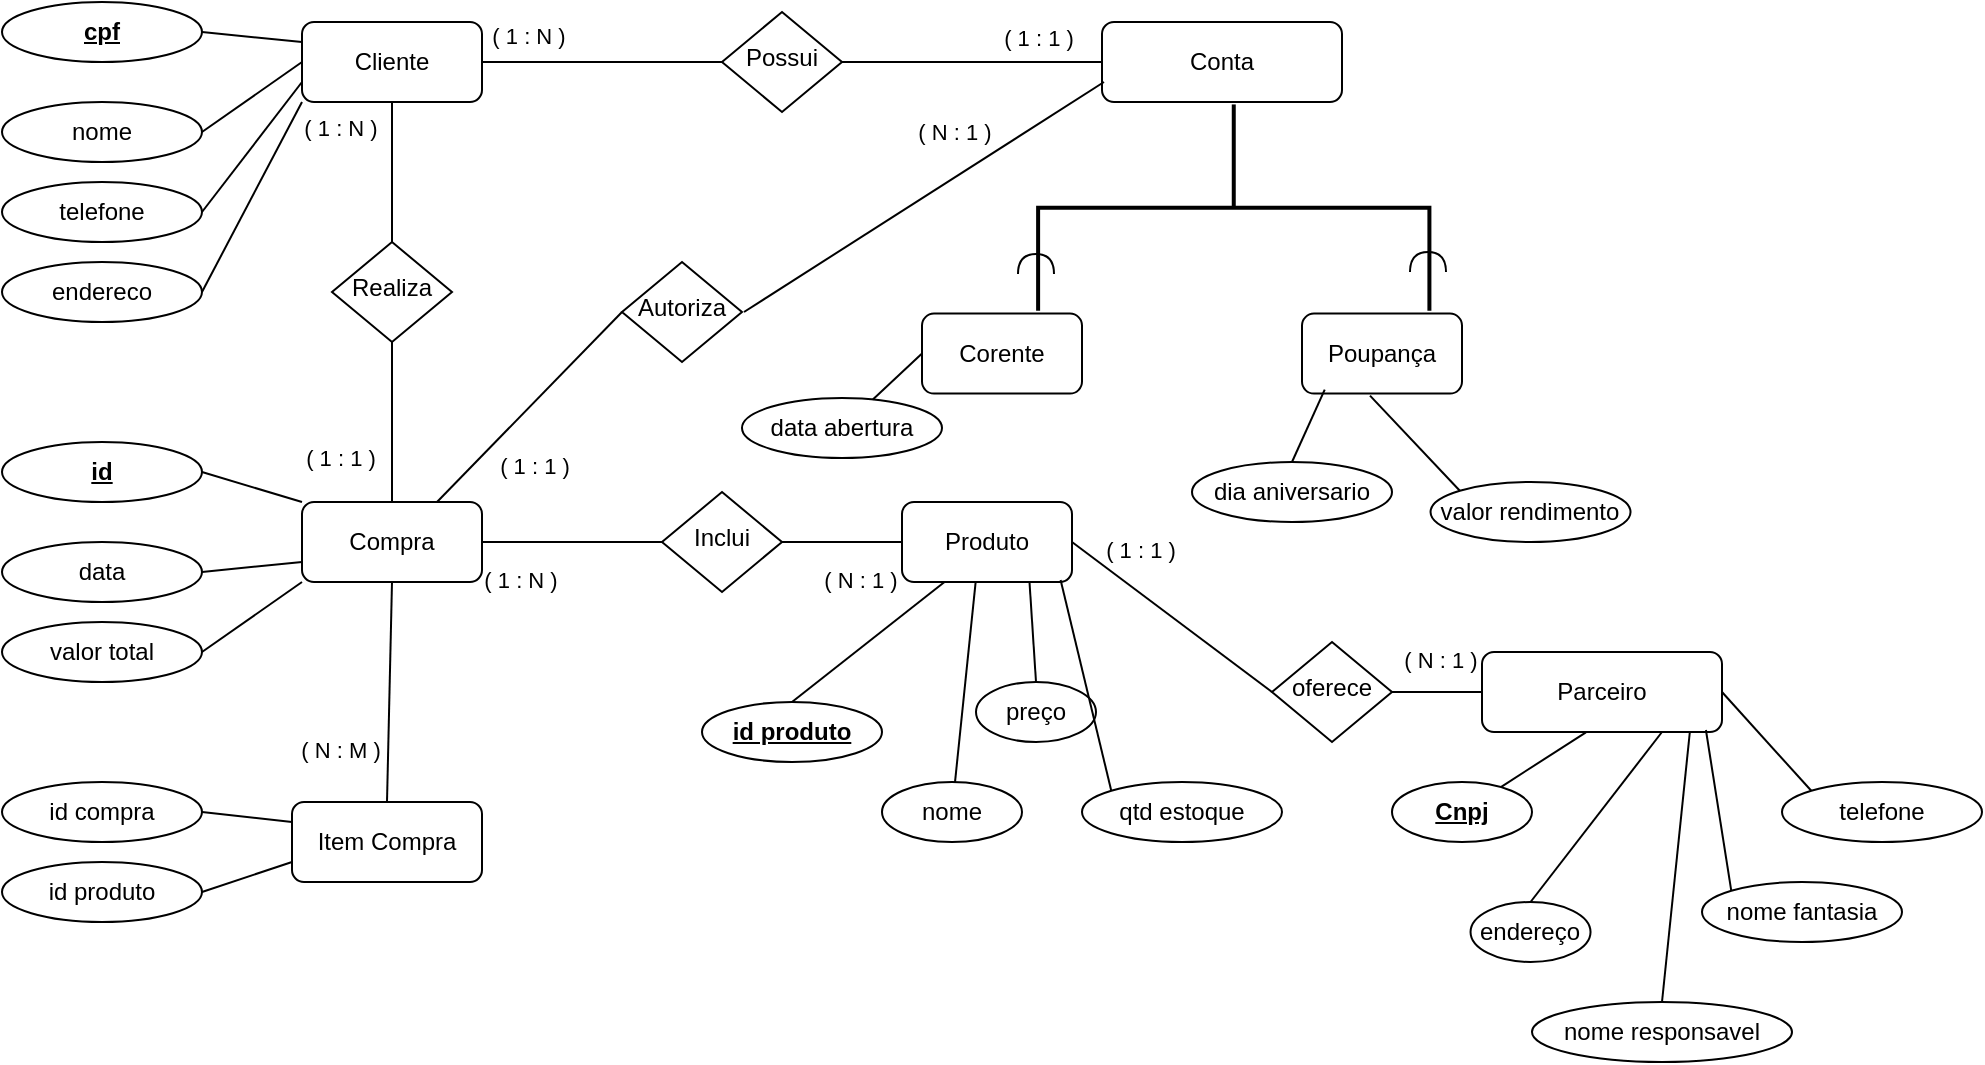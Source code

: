 <mxfile version="26.0.16">
  <diagram id="C5RBs43oDa-KdzZeNtuy" name="Page-1">
    <mxGraphModel dx="1318" dy="700" grid="1" gridSize="10" guides="1" tooltips="1" connect="1" arrows="1" fold="1" page="1" pageScale="1" pageWidth="827" pageHeight="1169" math="0" shadow="0">
      <root>
        <mxCell id="WIyWlLk6GJQsqaUBKTNV-0" />
        <mxCell id="WIyWlLk6GJQsqaUBKTNV-1" parent="WIyWlLk6GJQsqaUBKTNV-0" />
        <mxCell id="WIyWlLk6GJQsqaUBKTNV-3" value="Cliente" style="rounded=1;whiteSpace=wrap;html=1;fontSize=12;glass=0;strokeWidth=1;shadow=0;" parent="WIyWlLk6GJQsqaUBKTNV-1" vertex="1">
          <mxGeometry x="160" y="30" width="90" height="40" as="geometry" />
        </mxCell>
        <mxCell id="WIyWlLk6GJQsqaUBKTNV-6" value="Realiza" style="rhombus;whiteSpace=wrap;html=1;shadow=0;fontFamily=Helvetica;fontSize=12;align=center;strokeWidth=1;spacing=6;spacingTop=-4;" parent="WIyWlLk6GJQsqaUBKTNV-1" vertex="1">
          <mxGeometry x="175" y="140" width="60" height="50" as="geometry" />
        </mxCell>
        <mxCell id="WIyWlLk6GJQsqaUBKTNV-7" value="Conta" style="rounded=1;whiteSpace=wrap;html=1;fontSize=12;glass=0;strokeWidth=1;shadow=0;" parent="WIyWlLk6GJQsqaUBKTNV-1" vertex="1">
          <mxGeometry x="560" y="30" width="120" height="40" as="geometry" />
        </mxCell>
        <mxCell id="WIyWlLk6GJQsqaUBKTNV-11" value="Compra" style="rounded=1;whiteSpace=wrap;html=1;fontSize=12;glass=0;strokeWidth=1;shadow=0;" parent="WIyWlLk6GJQsqaUBKTNV-1" vertex="1">
          <mxGeometry x="160" y="270" width="90" height="40" as="geometry" />
        </mxCell>
        <mxCell id="1apUicz2O2C1YQh9-yx--0" value="" style="endArrow=none;html=1;rounded=0;entryX=0.5;entryY=1;entryDx=0;entryDy=0;exitX=0.5;exitY=0;exitDx=0;exitDy=0;" edge="1" parent="WIyWlLk6GJQsqaUBKTNV-1" source="WIyWlLk6GJQsqaUBKTNV-6" target="WIyWlLk6GJQsqaUBKTNV-3">
          <mxGeometry width="50" height="50" relative="1" as="geometry">
            <mxPoint x="220" y="170" as="sourcePoint" />
            <mxPoint x="270" y="120" as="targetPoint" />
          </mxGeometry>
        </mxCell>
        <mxCell id="1apUicz2O2C1YQh9-yx--2" value="&lt;u&gt;&lt;b&gt;cpf&lt;/b&gt;&lt;/u&gt;" style="ellipse;whiteSpace=wrap;html=1;" vertex="1" parent="WIyWlLk6GJQsqaUBKTNV-1">
          <mxGeometry x="10" y="20" width="100" height="30" as="geometry" />
        </mxCell>
        <mxCell id="1apUicz2O2C1YQh9-yx--3" value="nome" style="ellipse;whiteSpace=wrap;html=1;" vertex="1" parent="WIyWlLk6GJQsqaUBKTNV-1">
          <mxGeometry x="10" y="70" width="100" height="30" as="geometry" />
        </mxCell>
        <mxCell id="1apUicz2O2C1YQh9-yx--4" value="telefone" style="ellipse;whiteSpace=wrap;html=1;" vertex="1" parent="WIyWlLk6GJQsqaUBKTNV-1">
          <mxGeometry x="10" y="110" width="100" height="30" as="geometry" />
        </mxCell>
        <mxCell id="1apUicz2O2C1YQh9-yx--5" value="endereco" style="ellipse;whiteSpace=wrap;html=1;" vertex="1" parent="WIyWlLk6GJQsqaUBKTNV-1">
          <mxGeometry x="10" y="150" width="100" height="30" as="geometry" />
        </mxCell>
        <mxCell id="1apUicz2O2C1YQh9-yx--6" value="" style="endArrow=none;html=1;rounded=0;exitX=0;exitY=0.25;exitDx=0;exitDy=0;entryX=1;entryY=0.5;entryDx=0;entryDy=0;" edge="1" parent="WIyWlLk6GJQsqaUBKTNV-1" source="WIyWlLk6GJQsqaUBKTNV-3" target="1apUicz2O2C1YQh9-yx--2">
          <mxGeometry width="50" height="50" relative="1" as="geometry">
            <mxPoint x="200" y="70" as="sourcePoint" />
            <mxPoint x="90" y="25" as="targetPoint" />
          </mxGeometry>
        </mxCell>
        <mxCell id="1apUicz2O2C1YQh9-yx--7" value="" style="endArrow=none;html=1;rounded=0;exitX=1;exitY=0.5;exitDx=0;exitDy=0;entryX=0;entryY=0.5;entryDx=0;entryDy=0;" edge="1" parent="WIyWlLk6GJQsqaUBKTNV-1" source="1apUicz2O2C1YQh9-yx--3" target="WIyWlLk6GJQsqaUBKTNV-3">
          <mxGeometry width="50" height="50" relative="1" as="geometry">
            <mxPoint x="390" y="70" as="sourcePoint" />
            <mxPoint x="150" y="140" as="targetPoint" />
          </mxGeometry>
        </mxCell>
        <mxCell id="1apUicz2O2C1YQh9-yx--8" value="" style="endArrow=none;html=1;rounded=0;exitX=1;exitY=0.5;exitDx=0;exitDy=0;entryX=0;entryY=0.75;entryDx=0;entryDy=0;" edge="1" parent="WIyWlLk6GJQsqaUBKTNV-1" source="1apUicz2O2C1YQh9-yx--4" target="WIyWlLk6GJQsqaUBKTNV-3">
          <mxGeometry width="50" height="50" relative="1" as="geometry">
            <mxPoint x="390" y="70" as="sourcePoint" />
            <mxPoint x="170" y="100" as="targetPoint" />
          </mxGeometry>
        </mxCell>
        <mxCell id="1apUicz2O2C1YQh9-yx--10" value="" style="endArrow=none;html=1;rounded=0;entryX=0;entryY=1;entryDx=0;entryDy=0;exitX=1;exitY=0.5;exitDx=0;exitDy=0;" edge="1" parent="WIyWlLk6GJQsqaUBKTNV-1" source="1apUicz2O2C1YQh9-yx--5" target="WIyWlLk6GJQsqaUBKTNV-3">
          <mxGeometry width="50" height="50" relative="1" as="geometry">
            <mxPoint x="100" y="170" as="sourcePoint" />
            <mxPoint x="150" y="120" as="targetPoint" />
          </mxGeometry>
        </mxCell>
        <mxCell id="1apUicz2O2C1YQh9-yx--14" value="" style="endArrow=none;html=1;rounded=0;entryX=0.5;entryY=1;entryDx=0;entryDy=0;exitX=0.5;exitY=0;exitDx=0;exitDy=0;" edge="1" parent="WIyWlLk6GJQsqaUBKTNV-1" source="WIyWlLk6GJQsqaUBKTNV-11" target="WIyWlLk6GJQsqaUBKTNV-6">
          <mxGeometry width="50" height="50" relative="1" as="geometry">
            <mxPoint x="220" y="280" as="sourcePoint" />
            <mxPoint x="245" y="230" as="targetPoint" />
          </mxGeometry>
        </mxCell>
        <mxCell id="1apUicz2O2C1YQh9-yx--16" value="" style="endArrow=none;html=1;rounded=0;entryX=0.5;entryY=1;entryDx=0;entryDy=0;exitX=0.5;exitY=0;exitDx=0;exitDy=0;" edge="1" parent="WIyWlLk6GJQsqaUBKTNV-1" source="1apUicz2O2C1YQh9-yx--15" target="WIyWlLk6GJQsqaUBKTNV-11">
          <mxGeometry width="50" height="50" relative="1" as="geometry">
            <mxPoint x="219.91" y="464.2" as="sourcePoint" />
            <mxPoint x="219.41" y="374.2" as="targetPoint" />
          </mxGeometry>
        </mxCell>
        <mxCell id="1apUicz2O2C1YQh9-yx--17" value="&lt;u&gt;&lt;b&gt;id&lt;/b&gt;&lt;/u&gt;" style="ellipse;whiteSpace=wrap;html=1;" vertex="1" parent="WIyWlLk6GJQsqaUBKTNV-1">
          <mxGeometry x="10" y="240" width="100" height="30" as="geometry" />
        </mxCell>
        <mxCell id="1apUicz2O2C1YQh9-yx--18" value="data" style="ellipse;whiteSpace=wrap;html=1;" vertex="1" parent="WIyWlLk6GJQsqaUBKTNV-1">
          <mxGeometry x="10" y="290" width="100" height="30" as="geometry" />
        </mxCell>
        <mxCell id="1apUicz2O2C1YQh9-yx--19" value="valor total" style="ellipse;whiteSpace=wrap;html=1;" vertex="1" parent="WIyWlLk6GJQsqaUBKTNV-1">
          <mxGeometry x="10" y="330" width="100" height="30" as="geometry" />
        </mxCell>
        <mxCell id="1apUicz2O2C1YQh9-yx--20" value="" style="endArrow=none;html=1;rounded=0;entryX=0;entryY=1;entryDx=0;entryDy=0;exitX=1;exitY=0.5;exitDx=0;exitDy=0;" edge="1" parent="WIyWlLk6GJQsqaUBKTNV-1" source="1apUicz2O2C1YQh9-yx--19" target="WIyWlLk6GJQsqaUBKTNV-11">
          <mxGeometry width="50" height="50" relative="1" as="geometry">
            <mxPoint x="110" y="400" as="sourcePoint" />
            <mxPoint x="160" y="350" as="targetPoint" />
          </mxGeometry>
        </mxCell>
        <mxCell id="1apUicz2O2C1YQh9-yx--24" value="" style="endArrow=none;html=1;rounded=0;exitX=1;exitY=0.5;exitDx=0;exitDy=0;entryX=0;entryY=0.75;entryDx=0;entryDy=0;" edge="1" parent="WIyWlLk6GJQsqaUBKTNV-1" source="1apUicz2O2C1YQh9-yx--18" target="WIyWlLk6GJQsqaUBKTNV-11">
          <mxGeometry width="50" height="50" relative="1" as="geometry">
            <mxPoint x="120" y="300" as="sourcePoint" />
            <mxPoint x="170" y="250" as="targetPoint" />
          </mxGeometry>
        </mxCell>
        <mxCell id="1apUicz2O2C1YQh9-yx--25" value="" style="endArrow=none;html=1;rounded=0;entryX=0;entryY=0;entryDx=0;entryDy=0;exitX=1;exitY=0.5;exitDx=0;exitDy=0;" edge="1" parent="WIyWlLk6GJQsqaUBKTNV-1" source="1apUicz2O2C1YQh9-yx--17" target="WIyWlLk6GJQsqaUBKTNV-11">
          <mxGeometry width="50" height="50" relative="1" as="geometry">
            <mxPoint x="110" y="260" as="sourcePoint" />
            <mxPoint x="160" y="210" as="targetPoint" />
          </mxGeometry>
        </mxCell>
        <mxCell id="1apUicz2O2C1YQh9-yx--26" value="id compra" style="ellipse;whiteSpace=wrap;html=1;" vertex="1" parent="WIyWlLk6GJQsqaUBKTNV-1">
          <mxGeometry x="10" y="410" width="100" height="30" as="geometry" />
        </mxCell>
        <mxCell id="1apUicz2O2C1YQh9-yx--27" value="id produto" style="ellipse;whiteSpace=wrap;html=1;" vertex="1" parent="WIyWlLk6GJQsqaUBKTNV-1">
          <mxGeometry x="10" y="450" width="100" height="30" as="geometry" />
        </mxCell>
        <mxCell id="1apUicz2O2C1YQh9-yx--28" value="" style="endArrow=none;html=1;rounded=0;entryX=0;entryY=0.75;entryDx=0;entryDy=0;exitX=1;exitY=0.5;exitDx=0;exitDy=0;" edge="1" parent="WIyWlLk6GJQsqaUBKTNV-1" source="1apUicz2O2C1YQh9-yx--27" target="1apUicz2O2C1YQh9-yx--15">
          <mxGeometry width="50" height="50" relative="1" as="geometry">
            <mxPoint x="110" y="520" as="sourcePoint" />
            <mxPoint x="160" y="450" as="targetPoint" />
          </mxGeometry>
        </mxCell>
        <mxCell id="1apUicz2O2C1YQh9-yx--29" value="" style="endArrow=none;html=1;rounded=0;exitX=1;exitY=0.5;exitDx=0;exitDy=0;entryX=0;entryY=0.25;entryDx=0;entryDy=0;" edge="1" parent="WIyWlLk6GJQsqaUBKTNV-1" source="1apUicz2O2C1YQh9-yx--26" target="1apUicz2O2C1YQh9-yx--15">
          <mxGeometry width="50" height="50" relative="1" as="geometry">
            <mxPoint x="120" y="420" as="sourcePoint" />
            <mxPoint x="160" y="440" as="targetPoint" />
          </mxGeometry>
        </mxCell>
        <mxCell id="1apUicz2O2C1YQh9-yx--30" value="Possui" style="rhombus;whiteSpace=wrap;html=1;shadow=0;fontFamily=Helvetica;fontSize=12;align=center;strokeWidth=1;spacing=6;spacingTop=-4;" vertex="1" parent="WIyWlLk6GJQsqaUBKTNV-1">
          <mxGeometry x="370" y="25" width="60" height="50" as="geometry" />
        </mxCell>
        <mxCell id="1apUicz2O2C1YQh9-yx--31" value="" style="endArrow=none;html=1;rounded=0;entryX=1;entryY=0.5;entryDx=0;entryDy=0;exitX=0;exitY=0.5;exitDx=0;exitDy=0;" edge="1" parent="WIyWlLk6GJQsqaUBKTNV-1" source="1apUicz2O2C1YQh9-yx--30" target="WIyWlLk6GJQsqaUBKTNV-3">
          <mxGeometry width="50" height="50" relative="1" as="geometry">
            <mxPoint x="410" y="60" as="sourcePoint" />
            <mxPoint x="300" y="100" as="targetPoint" />
          </mxGeometry>
        </mxCell>
        <mxCell id="1apUicz2O2C1YQh9-yx--32" value="" style="endArrow=none;html=1;rounded=0;exitX=0;exitY=0.5;exitDx=0;exitDy=0;" edge="1" parent="WIyWlLk6GJQsqaUBKTNV-1" target="1apUicz2O2C1YQh9-yx--30" source="WIyWlLk6GJQsqaUBKTNV-7">
          <mxGeometry width="50" height="50" relative="1" as="geometry">
            <mxPoint x="410" y="180" as="sourcePoint" />
            <mxPoint x="435" y="120" as="targetPoint" />
          </mxGeometry>
        </mxCell>
        <mxCell id="1apUicz2O2C1YQh9-yx--34" value="Corente" style="rounded=1;whiteSpace=wrap;html=1;fontSize=12;glass=0;strokeWidth=1;shadow=0;" vertex="1" parent="WIyWlLk6GJQsqaUBKTNV-1">
          <mxGeometry x="470" y="175.8" width="80" height="40" as="geometry" />
        </mxCell>
        <mxCell id="1apUicz2O2C1YQh9-yx--37" value="data abertura" style="ellipse;whiteSpace=wrap;html=1;" vertex="1" parent="WIyWlLk6GJQsqaUBKTNV-1">
          <mxGeometry x="380" y="218" width="100" height="30" as="geometry" />
        </mxCell>
        <mxCell id="1apUicz2O2C1YQh9-yx--41" value="Poupança" style="rounded=1;whiteSpace=wrap;html=1;fontSize=12;glass=0;strokeWidth=1;shadow=0;" vertex="1" parent="WIyWlLk6GJQsqaUBKTNV-1">
          <mxGeometry x="660" y="175.8" width="80" height="40" as="geometry" />
        </mxCell>
        <mxCell id="1apUicz2O2C1YQh9-yx--42" value="valor rendimento" style="ellipse;whiteSpace=wrap;html=1;" vertex="1" parent="WIyWlLk6GJQsqaUBKTNV-1">
          <mxGeometry x="724.27" y="260" width="100" height="30" as="geometry" />
        </mxCell>
        <mxCell id="1apUicz2O2C1YQh9-yx--43" value="dia aniversario" style="ellipse;whiteSpace=wrap;html=1;" vertex="1" parent="WIyWlLk6GJQsqaUBKTNV-1">
          <mxGeometry x="605" y="250" width="100" height="30" as="geometry" />
        </mxCell>
        <mxCell id="1apUicz2O2C1YQh9-yx--44" value="" style="endArrow=none;html=1;rounded=0;entryX=0.142;entryY=0.95;entryDx=0;entryDy=0;exitX=0.5;exitY=0;exitDx=0;exitDy=0;entryPerimeter=0;" edge="1" parent="WIyWlLk6GJQsqaUBKTNV-1" source="1apUicz2O2C1YQh9-yx--43" target="1apUicz2O2C1YQh9-yx--41">
          <mxGeometry width="50" height="50" relative="1" as="geometry">
            <mxPoint x="707" y="375.8" as="sourcePoint" />
            <mxPoint x="757" y="325.8" as="targetPoint" />
          </mxGeometry>
        </mxCell>
        <mxCell id="1apUicz2O2C1YQh9-yx--45" value="" style="endArrow=none;html=1;rounded=0;exitX=0;exitY=0;exitDx=0;exitDy=0;entryX=0.425;entryY=1.025;entryDx=0;entryDy=0;entryPerimeter=0;" edge="1" parent="WIyWlLk6GJQsqaUBKTNV-1" source="1apUicz2O2C1YQh9-yx--42" target="1apUicz2O2C1YQh9-yx--41">
          <mxGeometry width="50" height="50" relative="1" as="geometry">
            <mxPoint x="717" y="275.8" as="sourcePoint" />
            <mxPoint x="767" y="225.8" as="targetPoint" />
            <Array as="points" />
          </mxGeometry>
        </mxCell>
        <mxCell id="1apUicz2O2C1YQh9-yx--47" value="" style="endArrow=none;html=1;rounded=0;entryX=0;entryY=0.5;entryDx=0;entryDy=0;" edge="1" parent="WIyWlLk6GJQsqaUBKTNV-1" source="1apUicz2O2C1YQh9-yx--37" target="1apUicz2O2C1YQh9-yx--34">
          <mxGeometry width="50" height="50" relative="1" as="geometry">
            <mxPoint x="370" y="205.8" as="sourcePoint" />
            <mxPoint x="420" y="155.8" as="targetPoint" />
          </mxGeometry>
        </mxCell>
        <mxCell id="1apUicz2O2C1YQh9-yx--48" value="" style="strokeWidth=2;html=1;shape=mxgraph.flowchart.annotation_2;align=left;labelPosition=right;pointerEvents=1;rotation=90;" vertex="1" parent="WIyWlLk6GJQsqaUBKTNV-1">
          <mxGeometry x="574.27" y="25" width="103.22" height="195.65" as="geometry" />
        </mxCell>
        <mxCell id="1apUicz2O2C1YQh9-yx--56" value="Produto" style="rounded=1;whiteSpace=wrap;html=1;fontSize=12;glass=0;strokeWidth=1;shadow=0;" vertex="1" parent="WIyWlLk6GJQsqaUBKTNV-1">
          <mxGeometry x="460" y="270" width="85" height="40" as="geometry" />
        </mxCell>
        <mxCell id="1apUicz2O2C1YQh9-yx--58" value="&lt;b&gt;&lt;u&gt;id produto&lt;/u&gt;&lt;/b&gt;" style="ellipse;whiteSpace=wrap;html=1;" vertex="1" parent="WIyWlLk6GJQsqaUBKTNV-1">
          <mxGeometry x="360" y="370" width="90" height="30" as="geometry" />
        </mxCell>
        <mxCell id="1apUicz2O2C1YQh9-yx--59" value="nome" style="ellipse;whiteSpace=wrap;html=1;" vertex="1" parent="WIyWlLk6GJQsqaUBKTNV-1">
          <mxGeometry x="450" y="410" width="70" height="30" as="geometry" />
        </mxCell>
        <mxCell id="1apUicz2O2C1YQh9-yx--65" value="" style="endArrow=none;html=1;rounded=0;entryX=1;entryY=0.5;entryDx=0;entryDy=0;exitX=0;exitY=0.5;exitDx=0;exitDy=0;" edge="1" parent="WIyWlLk6GJQsqaUBKTNV-1" source="1apUicz2O2C1YQh9-yx--76" target="WIyWlLk6GJQsqaUBKTNV-11">
          <mxGeometry width="50" height="50" relative="1" as="geometry">
            <mxPoint x="325" y="364.2" as="sourcePoint" />
            <mxPoint x="325" y="384.2" as="targetPoint" />
          </mxGeometry>
        </mxCell>
        <mxCell id="1apUicz2O2C1YQh9-yx--66" value="preço" style="ellipse;whiteSpace=wrap;html=1;" vertex="1" parent="WIyWlLk6GJQsqaUBKTNV-1">
          <mxGeometry x="497" y="360.0" width="60" height="30" as="geometry" />
        </mxCell>
        <mxCell id="1apUicz2O2C1YQh9-yx--67" value="qtd estoque" style="ellipse;whiteSpace=wrap;html=1;" vertex="1" parent="WIyWlLk6GJQsqaUBKTNV-1">
          <mxGeometry x="550" y="410" width="100" height="30" as="geometry" />
        </mxCell>
        <mxCell id="1apUicz2O2C1YQh9-yx--69" value="" style="endArrow=none;html=1;rounded=0;entryX=0.25;entryY=1;entryDx=0;entryDy=0;exitX=0.5;exitY=0;exitDx=0;exitDy=0;" edge="1" parent="WIyWlLk6GJQsqaUBKTNV-1" source="1apUicz2O2C1YQh9-yx--58" target="1apUicz2O2C1YQh9-yx--56">
          <mxGeometry width="50" height="50" relative="1" as="geometry">
            <mxPoint x="395" y="454.2" as="sourcePoint" />
            <mxPoint x="345" y="444.2" as="targetPoint" />
          </mxGeometry>
        </mxCell>
        <mxCell id="1apUicz2O2C1YQh9-yx--70" value="" style="endArrow=none;html=1;rounded=0;exitX=0.433;exitY=1.004;exitDx=0;exitDy=0;exitPerimeter=0;" edge="1" parent="WIyWlLk6GJQsqaUBKTNV-1" source="1apUicz2O2C1YQh9-yx--56" target="1apUicz2O2C1YQh9-yx--59">
          <mxGeometry width="50" height="50" relative="1" as="geometry">
            <mxPoint x="345" y="414.2" as="sourcePoint" />
            <mxPoint x="295" y="374.2" as="targetPoint" />
          </mxGeometry>
        </mxCell>
        <mxCell id="1apUicz2O2C1YQh9-yx--71" value="" style="endArrow=none;html=1;rounded=0;entryX=0.75;entryY=1;entryDx=0;entryDy=0;exitX=0.5;exitY=0;exitDx=0;exitDy=0;" edge="1" parent="WIyWlLk6GJQsqaUBKTNV-1" source="1apUicz2O2C1YQh9-yx--66" target="1apUicz2O2C1YQh9-yx--56">
          <mxGeometry width="50" height="50" relative="1" as="geometry">
            <mxPoint x="355" y="394.2" as="sourcePoint" />
            <mxPoint x="305" y="384.2" as="targetPoint" />
          </mxGeometry>
        </mxCell>
        <mxCell id="1apUicz2O2C1YQh9-yx--75" value="" style="endArrow=none;html=1;rounded=0;entryX=0;entryY=0;entryDx=0;entryDy=0;exitX=0.933;exitY=0.975;exitDx=0;exitDy=0;exitPerimeter=0;" edge="1" parent="WIyWlLk6GJQsqaUBKTNV-1" source="1apUicz2O2C1YQh9-yx--56" target="1apUicz2O2C1YQh9-yx--67">
          <mxGeometry width="50" height="50" relative="1" as="geometry">
            <mxPoint x="365" y="404.2" as="sourcePoint" />
            <mxPoint x="315" y="394.2" as="targetPoint" />
          </mxGeometry>
        </mxCell>
        <mxCell id="1apUicz2O2C1YQh9-yx--76" value="Inclui" style="rhombus;whiteSpace=wrap;html=1;shadow=0;fontFamily=Helvetica;fontSize=12;align=center;strokeWidth=1;spacing=6;spacingTop=-4;" vertex="1" parent="WIyWlLk6GJQsqaUBKTNV-1">
          <mxGeometry x="340" y="265" width="60" height="50" as="geometry" />
        </mxCell>
        <mxCell id="1apUicz2O2C1YQh9-yx--78" value="" style="endArrow=none;html=1;rounded=0;entryX=1;entryY=0.5;entryDx=0;entryDy=0;exitX=0;exitY=0.5;exitDx=0;exitDy=0;" edge="1" parent="WIyWlLk6GJQsqaUBKTNV-1" source="1apUicz2O2C1YQh9-yx--56" target="1apUicz2O2C1YQh9-yx--76">
          <mxGeometry width="50" height="50" relative="1" as="geometry">
            <mxPoint x="385" y="435.2" as="sourcePoint" />
            <mxPoint x="335" y="424.2" as="targetPoint" />
          </mxGeometry>
        </mxCell>
        <mxCell id="1apUicz2O2C1YQh9-yx--80" value="Parceiro" style="rounded=1;whiteSpace=wrap;html=1;fontSize=12;glass=0;strokeWidth=1;shadow=0;" vertex="1" parent="WIyWlLk6GJQsqaUBKTNV-1">
          <mxGeometry x="750" y="345" width="120" height="40" as="geometry" />
        </mxCell>
        <mxCell id="1apUicz2O2C1YQh9-yx--81" value="&lt;b&gt;&lt;u&gt;Cnpj&lt;/u&gt;&lt;/b&gt;" style="ellipse;whiteSpace=wrap;html=1;" vertex="1" parent="WIyWlLk6GJQsqaUBKTNV-1">
          <mxGeometry x="705" y="410" width="70" height="30" as="geometry" />
        </mxCell>
        <mxCell id="1apUicz2O2C1YQh9-yx--82" value="endereço" style="ellipse;whiteSpace=wrap;html=1;" vertex="1" parent="WIyWlLk6GJQsqaUBKTNV-1">
          <mxGeometry x="744.27" y="470.0" width="60" height="30" as="geometry" />
        </mxCell>
        <mxCell id="1apUicz2O2C1YQh9-yx--83" value="nome fantasia" style="ellipse;whiteSpace=wrap;html=1;" vertex="1" parent="WIyWlLk6GJQsqaUBKTNV-1">
          <mxGeometry x="860" y="460" width="100" height="30" as="geometry" />
        </mxCell>
        <mxCell id="1apUicz2O2C1YQh9-yx--84" value="" style="endArrow=none;html=1;rounded=0;exitX=0.433;exitY=1.004;exitDx=0;exitDy=0;exitPerimeter=0;" edge="1" parent="WIyWlLk6GJQsqaUBKTNV-1" source="1apUicz2O2C1YQh9-yx--80" target="1apUicz2O2C1YQh9-yx--81">
          <mxGeometry width="50" height="50" relative="1" as="geometry">
            <mxPoint x="660" y="414.2" as="sourcePoint" />
            <mxPoint x="610" y="374.2" as="targetPoint" />
          </mxGeometry>
        </mxCell>
        <mxCell id="1apUicz2O2C1YQh9-yx--85" value="" style="endArrow=none;html=1;rounded=0;entryX=0.75;entryY=1;entryDx=0;entryDy=0;exitX=0.5;exitY=0;exitDx=0;exitDy=0;" edge="1" parent="WIyWlLk6GJQsqaUBKTNV-1" source="1apUicz2O2C1YQh9-yx--82" target="1apUicz2O2C1YQh9-yx--80">
          <mxGeometry width="50" height="50" relative="1" as="geometry">
            <mxPoint x="670" y="394.2" as="sourcePoint" />
            <mxPoint x="620" y="384.2" as="targetPoint" />
          </mxGeometry>
        </mxCell>
        <mxCell id="1apUicz2O2C1YQh9-yx--86" value="" style="endArrow=none;html=1;rounded=0;entryX=0;entryY=0;entryDx=0;entryDy=0;exitX=0.933;exitY=0.975;exitDx=0;exitDy=0;exitPerimeter=0;" edge="1" parent="WIyWlLk6GJQsqaUBKTNV-1" source="1apUicz2O2C1YQh9-yx--80" target="1apUicz2O2C1YQh9-yx--83">
          <mxGeometry width="50" height="50" relative="1" as="geometry">
            <mxPoint x="680" y="404.2" as="sourcePoint" />
            <mxPoint x="630" y="394.2" as="targetPoint" />
          </mxGeometry>
        </mxCell>
        <mxCell id="1apUicz2O2C1YQh9-yx--89" value="oferece" style="rhombus;whiteSpace=wrap;html=1;shadow=0;fontFamily=Helvetica;fontSize=12;align=center;strokeWidth=1;spacing=6;spacingTop=-4;" vertex="1" parent="WIyWlLk6GJQsqaUBKTNV-1">
          <mxGeometry x="645" y="340" width="60" height="50" as="geometry" />
        </mxCell>
        <mxCell id="1apUicz2O2C1YQh9-yx--90" value="" style="endArrow=none;html=1;rounded=0;entryX=1;entryY=0.5;entryDx=0;entryDy=0;" edge="1" parent="WIyWlLk6GJQsqaUBKTNV-1" target="1apUicz2O2C1YQh9-yx--89" source="1apUicz2O2C1YQh9-yx--80">
          <mxGeometry width="50" height="50" relative="1" as="geometry">
            <mxPoint x="740" y="370" as="sourcePoint" />
            <mxPoint x="655" y="424.2" as="targetPoint" />
          </mxGeometry>
        </mxCell>
        <mxCell id="1apUicz2O2C1YQh9-yx--91" value="" style="endArrow=none;html=1;rounded=0;exitX=0;exitY=0.5;exitDx=0;exitDy=0;entryX=1;entryY=0.5;entryDx=0;entryDy=0;" edge="1" parent="WIyWlLk6GJQsqaUBKTNV-1" source="1apUicz2O2C1YQh9-yx--89" target="1apUicz2O2C1YQh9-yx--56">
          <mxGeometry width="50" height="50" relative="1" as="geometry">
            <mxPoint x="610" y="364.41" as="sourcePoint" />
            <mxPoint x="565" y="364.41" as="targetPoint" />
            <Array as="points" />
          </mxGeometry>
        </mxCell>
        <mxCell id="1apUicz2O2C1YQh9-yx--92" value="telefone" style="ellipse;whiteSpace=wrap;html=1;" vertex="1" parent="WIyWlLk6GJQsqaUBKTNV-1">
          <mxGeometry x="900" y="410" width="100" height="30" as="geometry" />
        </mxCell>
        <mxCell id="1apUicz2O2C1YQh9-yx--93" value="" style="endArrow=none;html=1;rounded=0;entryX=0;entryY=0;entryDx=0;entryDy=0;exitX=1;exitY=0.5;exitDx=0;exitDy=0;" edge="1" parent="WIyWlLk6GJQsqaUBKTNV-1" source="1apUicz2O2C1YQh9-yx--80" target="1apUicz2O2C1YQh9-yx--92">
          <mxGeometry width="50" height="50" relative="1" as="geometry">
            <mxPoint x="920" y="280" as="sourcePoint" />
            <mxPoint x="959" y="385" as="targetPoint" />
          </mxGeometry>
        </mxCell>
        <mxCell id="1apUicz2O2C1YQh9-yx--94" value="nome responsavel" style="ellipse;whiteSpace=wrap;html=1;" vertex="1" parent="WIyWlLk6GJQsqaUBKTNV-1">
          <mxGeometry x="775" y="520" width="130" height="30" as="geometry" />
        </mxCell>
        <mxCell id="1apUicz2O2C1YQh9-yx--95" value="" style="endArrow=none;html=1;rounded=0;entryX=0.816;entryY=0.938;entryDx=0;entryDy=0;exitX=0.5;exitY=0;exitDx=0;exitDy=0;entryPerimeter=0;" edge="1" parent="WIyWlLk6GJQsqaUBKTNV-1" source="1apUicz2O2C1YQh9-yx--94">
          <mxGeometry width="50" height="50" relative="1" as="geometry">
            <mxPoint x="870" y="526.48" as="sourcePoint" />
            <mxPoint x="853.92" y="385.0" as="targetPoint" />
          </mxGeometry>
        </mxCell>
        <mxCell id="1apUicz2O2C1YQh9-yx--15" value="Item Compra" style="rounded=1;whiteSpace=wrap;html=1;fontSize=12;glass=0;strokeWidth=1;shadow=0;" vertex="1" parent="WIyWlLk6GJQsqaUBKTNV-1">
          <mxGeometry x="155" y="420" width="95" height="40" as="geometry" />
        </mxCell>
        <mxCell id="1apUicz2O2C1YQh9-yx--101" value="Autoriza" style="rhombus;whiteSpace=wrap;html=1;shadow=0;fontFamily=Helvetica;fontSize=12;align=center;strokeWidth=1;spacing=6;spacingTop=-4;" vertex="1" parent="WIyWlLk6GJQsqaUBKTNV-1">
          <mxGeometry x="320" y="150" width="60" height="50" as="geometry" />
        </mxCell>
        <mxCell id="1apUicz2O2C1YQh9-yx--102" value="" style="endArrow=none;html=1;rounded=0;exitX=1;exitY=0.5;exitDx=0;exitDy=0;entryX=0;entryY=0.75;entryDx=0;entryDy=0;" edge="1" parent="WIyWlLk6GJQsqaUBKTNV-1">
          <mxGeometry width="50" height="50" relative="1" as="geometry">
            <mxPoint x="381" y="175" as="sourcePoint" />
            <mxPoint x="561" y="60" as="targetPoint" />
          </mxGeometry>
        </mxCell>
        <mxCell id="1apUicz2O2C1YQh9-yx--107" value="( N : 1 )" style="edgeLabel;html=1;align=center;verticalAlign=middle;resizable=0;points=[];" vertex="1" connectable="0" parent="1apUicz2O2C1YQh9-yx--102">
          <mxGeometry x="0.513" y="2" relative="1" as="geometry">
            <mxPoint x="-30" y="-2" as="offset" />
          </mxGeometry>
        </mxCell>
        <mxCell id="1apUicz2O2C1YQh9-yx--103" value="" style="endArrow=none;html=1;rounded=0;entryX=0;entryY=0.5;entryDx=0;entryDy=0;exitX=0.75;exitY=0;exitDx=0;exitDy=0;" edge="1" parent="WIyWlLk6GJQsqaUBKTNV-1" target="1apUicz2O2C1YQh9-yx--101" source="WIyWlLk6GJQsqaUBKTNV-11">
          <mxGeometry width="50" height="50" relative="1" as="geometry">
            <mxPoint x="232" y="260" as="sourcePoint" />
            <mxPoint x="399.69" y="220.68" as="targetPoint" />
          </mxGeometry>
        </mxCell>
        <mxCell id="1apUicz2O2C1YQh9-yx--105" value="" style="shape=requiredInterface;html=1;verticalLabelPosition=bottom;sketch=0;rotation=-90;" vertex="1" parent="WIyWlLk6GJQsqaUBKTNV-1">
          <mxGeometry x="522" y="142" width="10" height="18" as="geometry" />
        </mxCell>
        <mxCell id="1apUicz2O2C1YQh9-yx--106" value="" style="shape=requiredInterface;html=1;verticalLabelPosition=bottom;sketch=0;rotation=-90;" vertex="1" parent="WIyWlLk6GJQsqaUBKTNV-1">
          <mxGeometry x="718" y="141" width="10" height="18" as="geometry" />
        </mxCell>
        <mxCell id="1apUicz2O2C1YQh9-yx--108" value="( 1 : 1 )" style="edgeLabel;html=1;align=center;verticalAlign=middle;resizable=0;points=[];" vertex="1" connectable="0" parent="WIyWlLk6GJQsqaUBKTNV-1">
          <mxGeometry x="316.996" y="232.999" as="geometry">
            <mxPoint x="-41" y="19" as="offset" />
          </mxGeometry>
        </mxCell>
        <mxCell id="1apUicz2O2C1YQh9-yx--109" value="( 1 : N )" style="edgeLabel;html=1;align=center;verticalAlign=middle;resizable=0;points=[];" vertex="1" connectable="0" parent="WIyWlLk6GJQsqaUBKTNV-1">
          <mxGeometry x="352.996" y="27.999" as="geometry">
            <mxPoint x="-80" y="9" as="offset" />
          </mxGeometry>
        </mxCell>
        <mxCell id="1apUicz2O2C1YQh9-yx--110" value="( 1 : 1 )" style="edgeLabel;html=1;align=center;verticalAlign=middle;resizable=0;points=[];" vertex="1" connectable="0" parent="WIyWlLk6GJQsqaUBKTNV-1">
          <mxGeometry x="521.996" y="64.999" as="geometry">
            <mxPoint x="6" y="-27" as="offset" />
          </mxGeometry>
        </mxCell>
        <mxCell id="1apUicz2O2C1YQh9-yx--111" value="( 1 : N )" style="edgeLabel;html=1;align=center;verticalAlign=middle;resizable=0;points=[];" vertex="1" connectable="0" parent="WIyWlLk6GJQsqaUBKTNV-1">
          <mxGeometry x="279.996" y="89.999" as="geometry">
            <mxPoint x="-101" y="-7" as="offset" />
          </mxGeometry>
        </mxCell>
        <mxCell id="1apUicz2O2C1YQh9-yx--112" value="( 1 : 1 )" style="edgeLabel;html=1;align=center;verticalAlign=middle;resizable=0;points=[];" vertex="1" connectable="0" parent="WIyWlLk6GJQsqaUBKTNV-1">
          <mxGeometry x="245.996" y="234.999" as="geometry">
            <mxPoint x="-67" y="13" as="offset" />
          </mxGeometry>
        </mxCell>
        <mxCell id="1apUicz2O2C1YQh9-yx--114" value="( 1 : N )" style="edgeLabel;html=1;align=center;verticalAlign=middle;resizable=0;points=[];" vertex="1" connectable="0" parent="WIyWlLk6GJQsqaUBKTNV-1">
          <mxGeometry x="309.996" y="289.999" as="geometry">
            <mxPoint x="-41" y="19" as="offset" />
          </mxGeometry>
        </mxCell>
        <mxCell id="1apUicz2O2C1YQh9-yx--115" value="( N : 1 )" style="edgeLabel;html=1;align=center;verticalAlign=middle;resizable=0;points=[];" vertex="1" connectable="0" parent="WIyWlLk6GJQsqaUBKTNV-1">
          <mxGeometry x="479.996" y="289.999" as="geometry">
            <mxPoint x="-41" y="19" as="offset" />
          </mxGeometry>
        </mxCell>
        <mxCell id="1apUicz2O2C1YQh9-yx--116" value="( N : M )" style="edgeLabel;html=1;align=center;verticalAlign=middle;resizable=0;points=[];" vertex="1" connectable="0" parent="WIyWlLk6GJQsqaUBKTNV-1">
          <mxGeometry x="219.996" y="374.999" as="geometry">
            <mxPoint x="-41" y="19" as="offset" />
          </mxGeometry>
        </mxCell>
        <mxCell id="1apUicz2O2C1YQh9-yx--117" value="( N : 1 )" style="edgeLabel;html=1;align=center;verticalAlign=middle;resizable=0;points=[];" vertex="1" connectable="0" parent="WIyWlLk6GJQsqaUBKTNV-1">
          <mxGeometry x="769.996" y="329.999" as="geometry">
            <mxPoint x="-41" y="19" as="offset" />
          </mxGeometry>
        </mxCell>
        <mxCell id="1apUicz2O2C1YQh9-yx--118" value="( 1 : 1 )" style="edgeLabel;html=1;align=center;verticalAlign=middle;resizable=0;points=[];" vertex="1" connectable="0" parent="WIyWlLk6GJQsqaUBKTNV-1">
          <mxGeometry x="619.996" y="274.999" as="geometry">
            <mxPoint x="-41" y="19" as="offset" />
          </mxGeometry>
        </mxCell>
      </root>
    </mxGraphModel>
  </diagram>
</mxfile>
